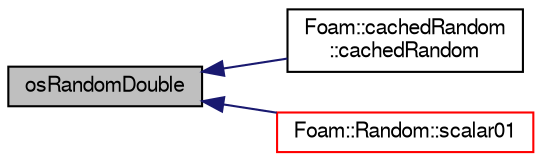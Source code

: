 digraph "osRandomDouble"
{
  bgcolor="transparent";
  edge [fontname="FreeSans",fontsize="10",labelfontname="FreeSans",labelfontsize="10"];
  node [fontname="FreeSans",fontsize="10",shape=record];
  rankdir="LR";
  Node109594 [label="osRandomDouble",height=0.2,width=0.4,color="black", fillcolor="grey75", style="filled", fontcolor="black"];
  Node109594 -> Node109595 [dir="back",color="midnightblue",fontsize="10",style="solid",fontname="FreeSans"];
  Node109595 [label="Foam::cachedRandom\l::cachedRandom",height=0.2,width=0.4,color="black",URL="$a28134.html#aa1622abe1f8213f70af7fd41229cca7c",tooltip="Construct given seed and sample count. "];
  Node109594 -> Node109596 [dir="back",color="midnightblue",fontsize="10",style="solid",fontname="FreeSans"];
  Node109596 [label="Foam::Random::scalar01",height=0.2,width=0.4,color="red",URL="$a28138.html#a51dcadab67756a3100e1d050ae2994e0",tooltip="scalar [0..1] (so including 0,1) "];
}
